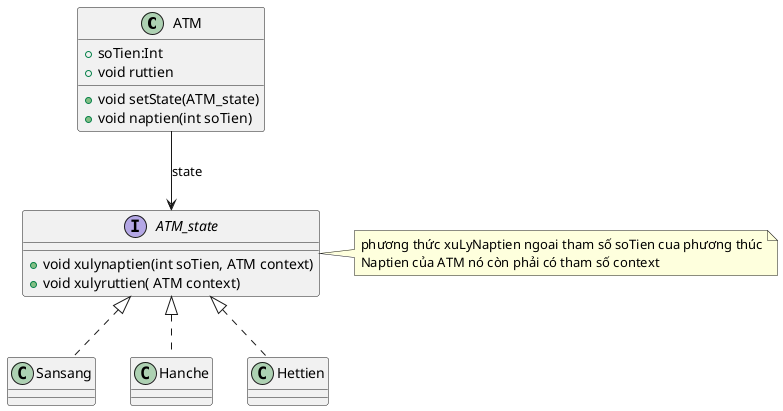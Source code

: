 @startuml
'https://plantuml.com/class-diagram

@startuml
'https://plantuml.com/class-diagram
class ATM{
    +soTien:Int
    +void setState(ATM_state)
    +void naptien(int soTien)
    +void ruttien
}
interface ATM_state{
    +void xulynaptien(int soTien, ATM context)
    +void xulyruttien( ATM context)
}
class Sansang{
}
class Hanche{
}
class Hettien{
}

note right of ATM_state
phương thức xuLyNaptien ngoai tham số soTien cua phương thúc
Naptien của ATM nó còn phải có tham số context
end note
ATM-->ATM_state:state
ATM_state<|..Sansang
ATM_state<|..Hanche
ATM_state<|..Hettien
@enduml

@enduml